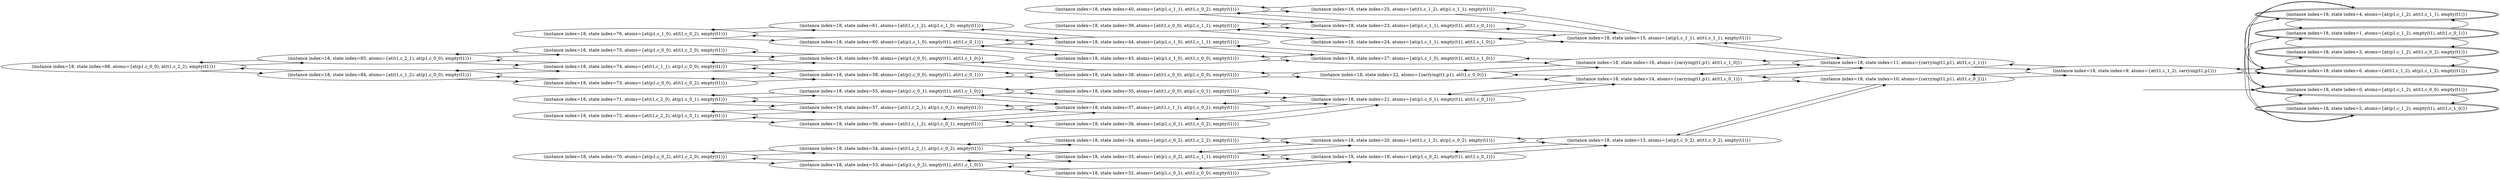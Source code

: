 digraph {
rankdir="LR"
s88[label="(instance index=18, state index=88, atoms={at(p1,c_0_0), at(t1,c_2_2), empty(t1)})"]
s85[label="(instance index=18, state index=85, atoms={at(t1,c_2_1), at(p1,c_0_0), empty(t1)})"]
s84[label="(instance index=18, state index=84, atoms={at(t1,c_1_2), at(p1,c_0_0), empty(t1)})"]
s76[label="(instance index=18, state index=76, atoms={at(p1,c_1_0), at(t1,c_0_2), empty(t1)})"]
s71[label="(instance index=18, state index=71, atoms={at(t1,c_2_0), at(p1,c_0_1), empty(t1)})"]
s70[label="(instance index=18, state index=70, atoms={at(p1,c_0_2), at(t1,c_2_0), empty(t1)})"]
s72[label="(instance index=18, state index=72, atoms={at(t1,c_2_2), at(p1,c_0_1), empty(t1)})"]
s73[label="(instance index=18, state index=73, atoms={at(p1,c_0_0), at(t1,c_0_2), empty(t1)})"]
s74[label="(instance index=18, state index=74, atoms={at(t1,c_1_1), at(p1,c_0_0), empty(t1)})"]
s75[label="(instance index=18, state index=75, atoms={at(p1,c_0_0), at(t1,c_2_0), empty(t1)})"]
s58[label="(instance index=18, state index=58, atoms={at(p1,c_0_0), empty(t1), at(t1,c_0_1)})"]
s57[label="(instance index=18, state index=57, atoms={at(t1,c_2_1), at(p1,c_0_1), empty(t1)})"]
s56[label="(instance index=18, state index=56, atoms={at(t1,c_1_2), at(p1,c_0_1), empty(t1)})"]
s55[label="(instance index=18, state index=55, atoms={at(p1,c_0_1), empty(t1), at(t1,c_1_0)})"]
s54[label="(instance index=18, state index=54, atoms={at(t1,c_2_1), at(p1,c_0_2), empty(t1)})"]
s53[label="(instance index=18, state index=53, atoms={at(p1,c_0_2), empty(t1), at(t1,c_1_0)})"]
s59[label="(instance index=18, state index=59, atoms={at(p1,c_0_0), empty(t1), at(t1,c_1_0)})"]
s60[label="(instance index=18, state index=60, atoms={at(p1,c_1_0), empty(t1), at(t1,c_0_1)})"]
s61[label="(instance index=18, state index=61, atoms={at(t1,c_1_2), at(p1,c_1_0), empty(t1)})"]
s44[label="(instance index=18, state index=44, atoms={at(p1,c_1_0), at(t1,c_1_1), empty(t1)})"]
s43[label="(instance index=18, state index=43, atoms={at(p1,c_1_0), at(t1,c_0_0), empty(t1)})"]
s40[label="(instance index=18, state index=40, atoms={at(p1,c_1_1), at(t1,c_0_2), empty(t1)})"]
s39[label="(instance index=18, state index=39, atoms={at(t1,c_0_0), at(p1,c_1_1), empty(t1)})"]
s38[label="(instance index=18, state index=38, atoms={at(t1,c_0_0), at(p1,c_0_0), empty(t1)})"]
s32[label="(instance index=18, state index=32, atoms={at(p1,c_0_2), at(t1,c_0_0), empty(t1)})"]
s33[label="(instance index=18, state index=33, atoms={at(p1,c_0_2), at(t1,c_1_1), empty(t1)})"]
s35[label="(instance index=18, state index=35, atoms={at(t1,c_0_0), at(p1,c_0_1), empty(t1)})"]
s34[label="(instance index=18, state index=34, atoms={at(p1,c_0_2), at(t1,c_2_2), empty(t1)})"]
s36[label="(instance index=18, state index=36, atoms={at(p1,c_0_1), at(t1,c_0_2), empty(t1)})"]
s37[label="(instance index=18, state index=37, atoms={at(t1,c_1_1), at(p1,c_0_1), empty(t1)})"]
s19[label="(instance index=18, state index=19, atoms={at(p1,c_0_2), empty(t1), at(t1,c_0_1)})"]
s20[label="(instance index=18, state index=20, atoms={at(t1,c_1_2), at(p1,c_0_2), empty(t1)})"]
s21[label="(instance index=18, state index=21, atoms={at(p1,c_0_1), empty(t1), at(t1,c_0_1)})"]
s22[label="(instance index=18, state index=22, atoms={carrying(t1,p1), at(t1,c_0_0)})"]
s23[label="(instance index=18, state index=23, atoms={at(p1,c_1_1), empty(t1), at(t1,c_0_1)})"]
s24[label="(instance index=18, state index=24, atoms={at(p1,c_1_1), empty(t1), at(t1,c_1_0)})"]
s25[label="(instance index=18, state index=25, atoms={at(t1,c_1_2), at(p1,c_1_1), empty(t1)})"]
s27[label="(instance index=18, state index=27, atoms={at(p1,c_1_0), empty(t1), at(t1,c_1_0)})"]
s13[label="(instance index=18, state index=13, atoms={at(p1,c_0_2), at(t1,c_0_2), empty(t1)})"]
s14[label="(instance index=18, state index=14, atoms={carrying(t1,p1), at(t1,c_0_1)})"]
s15[label="(instance index=18, state index=15, atoms={at(p1,c_1_1), at(t1,c_1_1), empty(t1)})"]
s16[label="(instance index=18, state index=16, atoms={carrying(t1,p1), at(t1,c_1_0)})"]
s11[label="(instance index=18, state index=11, atoms={carrying(t1,p1), at(t1,c_1_1)})"]
s10[label="(instance index=18, state index=10, atoms={carrying(t1,p1), at(t1,c_0_2)})"]
s9[label="(instance index=18, state index=9, atoms={at(t1,c_1_2), carrying(t1,p1)})"]
s0[peripheries=2,label="(instance index=18, state index=0, atoms={at(p1,c_1_2), at(t1,c_0_0), empty(t1)})"]
s1[peripheries=2,label="(instance index=18, state index=1, atoms={at(p1,c_1_2), empty(t1), at(t1,c_0_1)})"]
s2[peripheries=2,label="(instance index=18, state index=2, atoms={at(p1,c_1_2), empty(t1), at(t1,c_1_0)})"]
s3[peripheries=2,label="(instance index=18, state index=3, atoms={at(p1,c_1_2), at(t1,c_0_2), empty(t1)})"]
s4[peripheries=2,label="(instance index=18, state index=4, atoms={at(p1,c_1_2), at(t1,c_1_1), empty(t1)})"]
s6[peripheries=2,label="(instance index=18, state index=6, atoms={at(t1,c_1_2), at(p1,c_1_2), empty(t1)})"]
Dangling [ label = "", style = invis ]
{ rank = same; Dangling }
Dangling -> s0
{ rank = same; s0}
{ rank = same; s85,s84}
{ rank = same; s76,s71,s70,s72,s73,s74,s75}
{ rank = same; s58,s57,s56,s55,s54,s53,s59,s60,s61}
{ rank = same; s44,s43,s40,s39,s38,s32,s33,s35,s34,s36,s37}
{ rank = same; s19,s20,s21,s22,s23,s24,s25,s27}
{ rank = same; s13,s14,s15,s16}
{ rank = same; s11,s10}
{ rank = same; s9}
{ rank = same; s0,s1,s2,s3,s4,s6}
{
s88->s85
s88->s84
}
{
s85->s75
s85->s74
s85->s88
s84->s74
s84->s73
s84->s88
}
{
s76->s61
s76->s60
s71->s55
s71->s57
s70->s54
s70->s53
s72->s57
s72->s56
s73->s84
s73->s58
s74->s85
s74->s84
s74->s59
s74->s58
s75->s85
s75->s59
}
{
s58->s38
s58->s74
s58->s73
s57->s71
s57->s37
s57->s72
s56->s37
s56->s36
s56->s72
s55->s37
s55->s71
s55->s35
s54->s70
s54->s34
s54->s33
s53->s70
s53->s33
s53->s32
s59->s75
s59->s38
s59->s74
s60->s44
s60->s76
s60->s43
s61->s76
s61->s44
}
{
s44->s61
s44->s60
s44->s27
s43->s60
s43->s27
s40->s23
s40->s25
s39->s23
s39->s24
s38->s59
s38->s22
s38->s58
s32->s53
s32->s19
s33->s53
s33->s20
s33->s54
s33->s19
s35->s55
s35->s21
s34->s54
s34->s20
s36->s21
s36->s56
s37->s55
s37->s57
s37->s21
s37->s56
}
{
s19->s13
s19->s33
s19->s32
s20->s13
s20->s34
s20->s33
s21->s14
s21->s37
s21->s36
s21->s35
s22->s16
s22->s14
s22->s38
s23->s15
s23->s39
s23->s40
s24->s15
s24->s39
s25->s15
s25->s40
s27->s44
s27->s43
s27->s16
}
{
s13->s20
s13->s19
s13->s10
s14->s22
s14->s21
s14->s11
s14->s10
s15->s23
s15->s11
s15->s25
s15->s24
s16->s22
s16->s11
s16->s27
}
{
s11->s15
s11->s14
s11->s9
s11->s16
s10->s14
s10->s13
s10->s9
}
{
s9->s6
s9->s11
s9->s10
}
{
s0->s2
s0->s1
s1->s4
s1->s3
s1->s0
s2->s4
s2->s0
s3->s6
s3->s1
s4->s6
s4->s2
s4->s1
s6->s4
s6->s3
s6->s9
}
}

